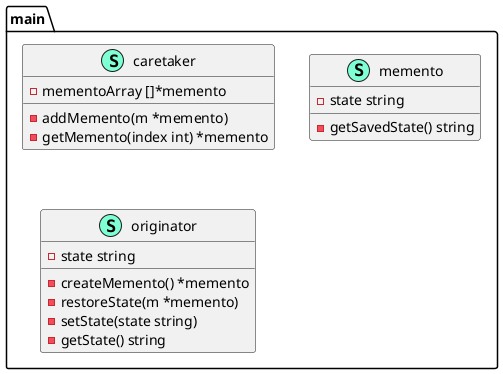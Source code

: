 @startuml
namespace main {
    class caretaker << (S,Aquamarine) >> {
        - mementoArray []*memento

        - addMemento(m *memento) 
        - getMemento(index int) *memento

    }
    class memento << (S,Aquamarine) >> {
        - state string

        - getSavedState() string

    }
    class originator << (S,Aquamarine) >> {
        - state string

        - createMemento() *memento
        - restoreState(m *memento) 
        - setState(state string) 
        - getState() string

    }
}


@enduml
